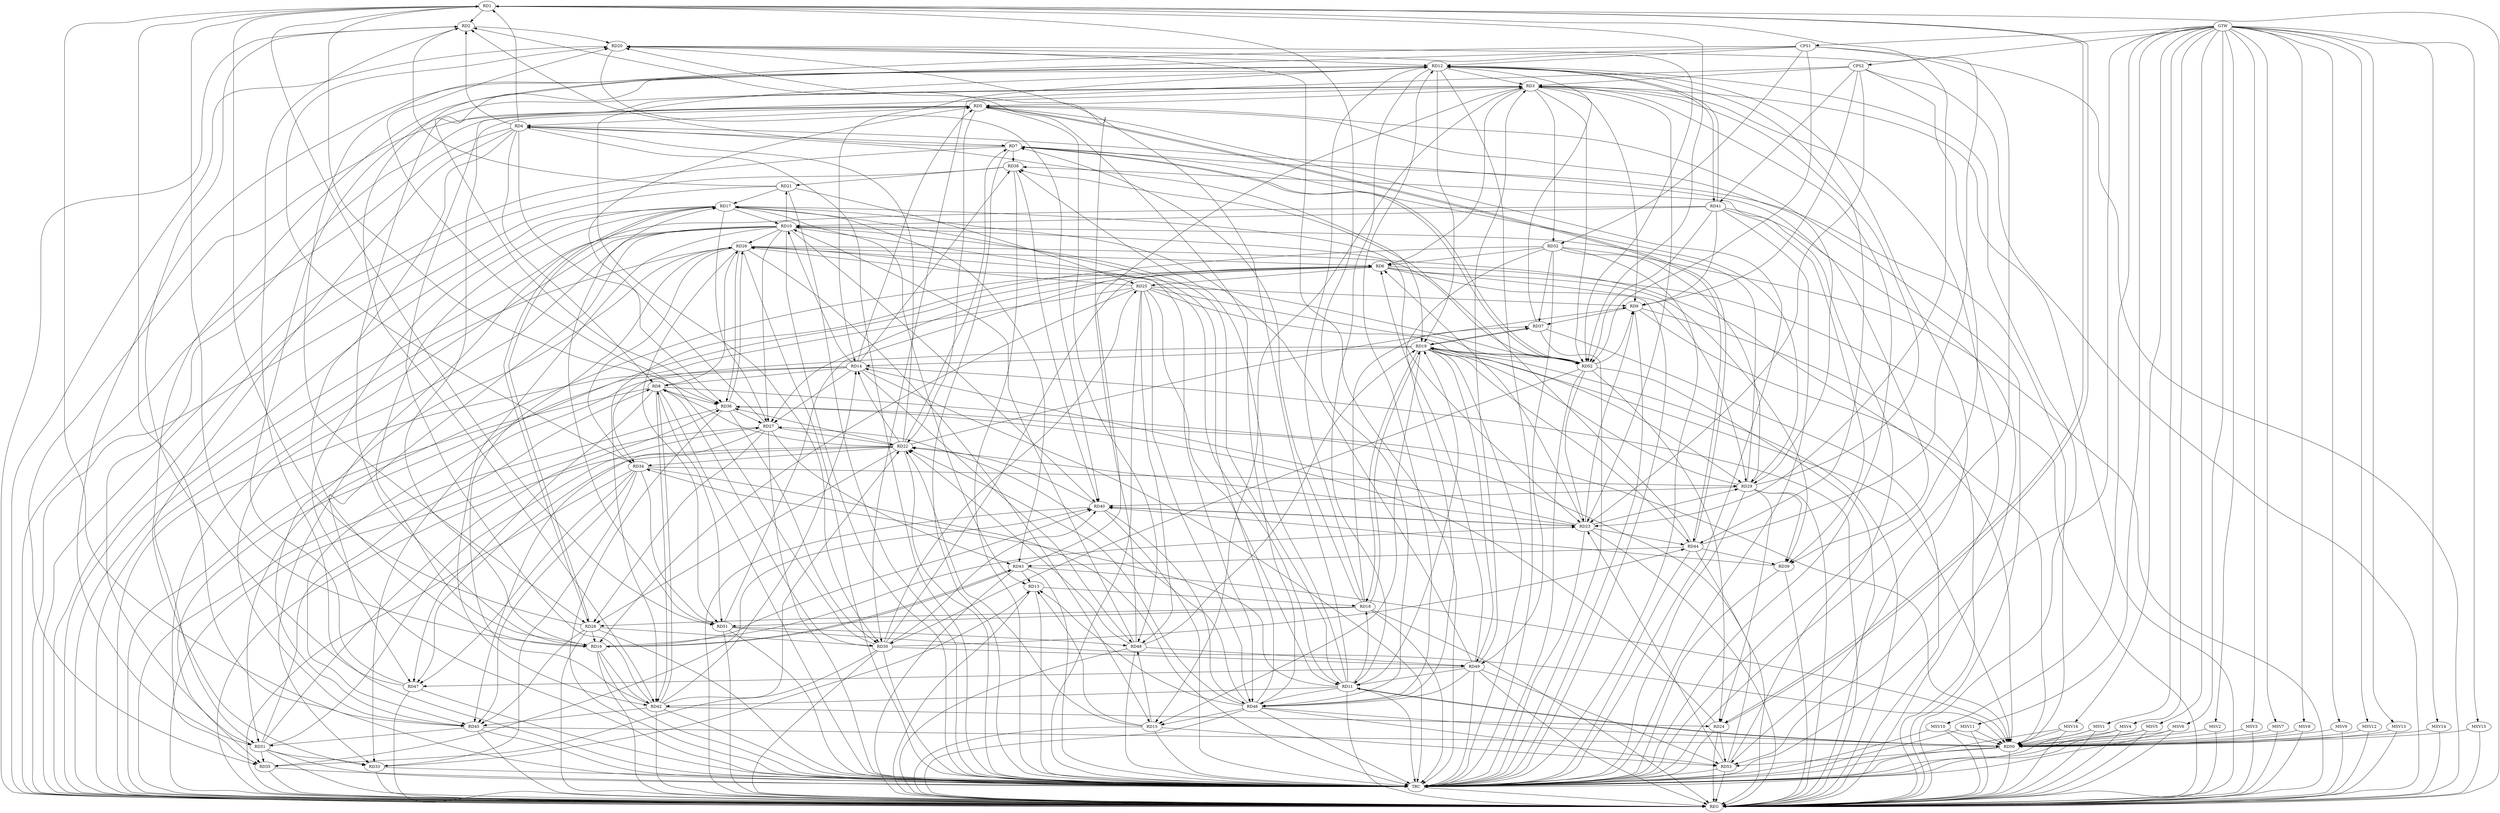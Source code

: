 strict digraph G {
  RD1 [ label="RD1" ];
  RD2 [ label="RD2" ];
  RD3 [ label="RD3" ];
  RD4 [ label="RD4" ];
  RD5 [ label="RD5" ];
  RD6 [ label="RD6" ];
  RD7 [ label="RD7" ];
  RD8 [ label="RD8" ];
  RD9 [ label="RD9" ];
  RD10 [ label="RD10" ];
  RD11 [ label="RD11" ];
  RD12 [ label="RD12" ];
  RD13 [ label="RD13" ];
  RD14 [ label="RD14" ];
  RD15 [ label="RD15" ];
  RD16 [ label="RD16" ];
  RD17 [ label="RD17" ];
  RD18 [ label="RD18" ];
  RD19 [ label="RD19" ];
  RD20 [ label="RD20" ];
  RD21 [ label="RD21" ];
  RD22 [ label="RD22" ];
  RD23 [ label="RD23" ];
  RD24 [ label="RD24" ];
  RD25 [ label="RD25" ];
  RD26 [ label="RD26" ];
  RD27 [ label="RD27" ];
  RD28 [ label="RD28" ];
  RD29 [ label="RD29" ];
  RD30 [ label="RD30" ];
  RD31 [ label="RD31" ];
  RD32 [ label="RD32" ];
  RD33 [ label="RD33" ];
  RD34 [ label="RD34" ];
  RD35 [ label="RD35" ];
  RD36 [ label="RD36" ];
  RD37 [ label="RD37" ];
  RD38 [ label="RD38" ];
  RD39 [ label="RD39" ];
  RD40 [ label="RD40" ];
  RD41 [ label="RD41" ];
  RD42 [ label="RD42" ];
  RD43 [ label="RD43" ];
  RD44 [ label="RD44" ];
  RD45 [ label="RD45" ];
  RD46 [ label="RD46" ];
  RD47 [ label="RD47" ];
  RD48 [ label="RD48" ];
  RD49 [ label="RD49" ];
  RD50 [ label="RD50" ];
  RD51 [ label="RD51" ];
  RD52 [ label="RD52" ];
  RD53 [ label="RD53" ];
  CPS1 [ label="CPS1" ];
  CPS2 [ label="CPS2" ];
  GTW [ label="GTW" ];
  REG [ label="REG" ];
  TRC [ label="TRC" ];
  MSV1 [ label="MSV1" ];
  MSV2 [ label="MSV2" ];
  MSV3 [ label="MSV3" ];
  MSV4 [ label="MSV4" ];
  MSV5 [ label="MSV5" ];
  MSV6 [ label="MSV6" ];
  MSV7 [ label="MSV7" ];
  MSV8 [ label="MSV8" ];
  MSV9 [ label="MSV9" ];
  MSV10 [ label="MSV10" ];
  MSV11 [ label="MSV11" ];
  MSV12 [ label="MSV12" ];
  MSV13 [ label="MSV13" ];
  MSV14 [ label="MSV14" ];
  MSV15 [ label="MSV15" ];
  MSV16 [ label="MSV16" ];
  RD1 -> RD2;
  RD4 -> RD1;
  RD16 -> RD1;
  RD1 -> RD23;
  RD1 -> RD24;
  RD24 -> RD1;
  RD28 -> RD1;
  RD1 -> RD36;
  RD1 -> RD45;
  RD1 -> RD46;
  RD1 -> RD51;
  RD1 -> RD52;
  RD4 -> RD2;
  RD7 -> RD2;
  RD2 -> RD20;
  RD21 -> RD2;
  RD46 -> RD2;
  RD47 -> RD2;
  RD3 -> RD5;
  RD3 -> RD6;
  RD3 -> RD9;
  RD12 -> RD3;
  RD3 -> RD15;
  RD16 -> RD3;
  RD3 -> RD23;
  RD29 -> RD3;
  RD3 -> RD32;
  RD42 -> RD3;
  RD43 -> RD3;
  RD47 -> RD3;
  RD49 -> RD3;
  RD3 -> RD52;
  RD3 -> RD53;
  RD5 -> RD4;
  RD4 -> RD7;
  RD4 -> RD8;
  RD4 -> RD16;
  RD4 -> RD19;
  RD22 -> RD4;
  RD4 -> RD31;
  RD4 -> RD36;
  RD4 -> RD39;
  RD14 -> RD5;
  RD5 -> RD16;
  RD5 -> RD22;
  RD27 -> RD5;
  RD5 -> RD29;
  RD31 -> RD5;
  RD5 -> RD35;
  RD5 -> RD44;
  RD44 -> RD5;
  RD5 -> RD48;
  RD23 -> RD6;
  RD6 -> RD25;
  RD26 -> RD6;
  RD6 -> RD27;
  RD6 -> RD29;
  RD30 -> RD6;
  RD6 -> RD31;
  RD32 -> RD6;
  RD6 -> RD39;
  RD6 -> RD45;
  RD49 -> RD6;
  RD51 -> RD6;
  RD18 -> RD7;
  RD22 -> RD7;
  RD29 -> RD7;
  RD7 -> RD38;
  RD7 -> RD50;
  RD7 -> RD52;
  RD52 -> RD7;
  RD14 -> RD8;
  RD22 -> RD8;
  RD8 -> RD26;
  RD30 -> RD8;
  RD31 -> RD8;
  RD8 -> RD36;
  RD8 -> RD42;
  RD42 -> RD8;
  RD8 -> RD47;
  RD8 -> RD50;
  RD8 -> RD51;
  RD22 -> RD9;
  RD23 -> RD9;
  RD25 -> RD9;
  RD9 -> RD37;
  RD41 -> RD9;
  RD9 -> RD50;
  RD52 -> RD9;
  RD11 -> RD10;
  RD14 -> RD10;
  RD17 -> RD10;
  RD10 -> RD21;
  RD10 -> RD26;
  RD10 -> RD27;
  RD29 -> RD10;
  RD10 -> RD35;
  RD10 -> RD40;
  RD41 -> RD10;
  RD10 -> RD42;
  RD10 -> RD45;
  RD10 -> RD46;
  RD10 -> RD47;
  RD48 -> RD10;
  RD52 -> RD10;
  RD12 -> RD11;
  RD11 -> RD18;
  RD11 -> RD19;
  RD11 -> RD20;
  RD25 -> RD11;
  RD26 -> RD11;
  RD11 -> RD34;
  RD11 -> RD38;
  RD11 -> RD42;
  RD11 -> RD46;
  RD49 -> RD11;
  RD11 -> RD50;
  RD50 -> RD11;
  RD12 -> RD14;
  RD18 -> RD12;
  RD12 -> RD19;
  RD20 -> RD12;
  RD12 -> RD30;
  RD12 -> RD31;
  RD12 -> RD33;
  RD12 -> RD36;
  RD37 -> RD12;
  RD12 -> RD41;
  RD41 -> RD12;
  RD12 -> RD44;
  RD46 -> RD12;
  RD12 -> RD53;
  RD15 -> RD13;
  RD17 -> RD13;
  RD13 -> RD18;
  RD33 -> RD13;
  RD43 -> RD13;
  RD46 -> RD13;
  RD19 -> RD14;
  RD22 -> RD14;
  RD23 -> RD14;
  RD14 -> RD27;
  RD14 -> RD33;
  RD14 -> RD35;
  RD14 -> RD38;
  RD42 -> RD14;
  RD14 -> RD48;
  RD19 -> RD15;
  RD15 -> RD22;
  RD26 -> RD15;
  RD46 -> RD15;
  RD15 -> RD48;
  RD15 -> RD53;
  RD16 -> RD17;
  RD16 -> RD23;
  RD25 -> RD16;
  RD28 -> RD16;
  RD16 -> RD40;
  RD16 -> RD42;
  RD16 -> RD43;
  RD43 -> RD16;
  RD21 -> RD17;
  RD17 -> RD23;
  RD17 -> RD27;
  RD17 -> RD28;
  RD28 -> RD17;
  RD17 -> RD43;
  RD46 -> RD17;
  RD49 -> RD17;
  RD51 -> RD17;
  RD18 -> RD19;
  RD19 -> RD18;
  RD18 -> RD28;
  RD18 -> RD37;
  RD18 -> RD51;
  RD29 -> RD19;
  RD19 -> RD34;
  RD19 -> RD37;
  RD37 -> RD19;
  RD19 -> RD44;
  RD48 -> RD19;
  RD19 -> RD49;
  RD19 -> RD50;
  RD19 -> RD52;
  RD52 -> RD19;
  RD30 -> RD20;
  RD34 -> RD20;
  RD20 -> RD40;
  RD44 -> RD20;
  RD48 -> RD20;
  RD20 -> RD52;
  RD21 -> RD25;
  RD38 -> RD21;
  RD23 -> RD22;
  RD27 -> RD22;
  RD22 -> RD28;
  RD22 -> RD34;
  RD22 -> RD36;
  RD40 -> RD22;
  RD42 -> RD22;
  RD46 -> RD22;
  RD22 -> RD47;
  RD48 -> RD22;
  RD23 -> RD29;
  RD23 -> RD40;
  RD40 -> RD23;
  RD23 -> RD44;
  RD52 -> RD23;
  RD53 -> RD23;
  RD29 -> RD24;
  RD24 -> RD36;
  RD42 -> RD24;
  RD52 -> RD24;
  RD24 -> RD53;
  RD25 -> RD26;
  RD25 -> RD29;
  RD30 -> RD25;
  RD25 -> RD46;
  RD25 -> RD48;
  RD25 -> RD52;
  RD26 -> RD34;
  RD26 -> RD36;
  RD36 -> RD26;
  RD42 -> RD26;
  RD26 -> RD45;
  RD26 -> RD50;
  RD26 -> RD51;
  RD52 -> RD26;
  RD27 -> RD28;
  RD31 -> RD27;
  RD36 -> RD27;
  RD27 -> RD43;
  RD27 -> RD45;
  RD46 -> RD27;
  RD28 -> RD30;
  RD28 -> RD45;
  RD32 -> RD29;
  RD34 -> RD29;
  RD29 -> RD39;
  RD29 -> RD40;
  RD30 -> RD35;
  RD36 -> RD30;
  RD30 -> RD40;
  RD30 -> RD44;
  RD30 -> RD49;
  RD52 -> RD30;
  RD31 -> RD33;
  RD31 -> RD35;
  RD31 -> RD36;
  RD45 -> RD31;
  RD32 -> RD37;
  RD32 -> RD42;
  RD32 -> RD46;
  RD32 -> RD49;
  RD34 -> RD33;
  RD41 -> RD33;
  RD34 -> RD45;
  RD34 -> RD47;
  RD34 -> RD51;
  RD35 -> RD40;
  RD53 -> RD36;
  RD38 -> RD40;
  RD44 -> RD38;
  RD53 -> RD38;
  RD39 -> RD40;
  RD41 -> RD39;
  RD44 -> RD39;
  RD40 -> RD46;
  RD41 -> RD52;
  RD42 -> RD45;
  RD44 -> RD43;
  RD43 -> RD50;
  RD45 -> RD50;
  RD49 -> RD46;
  RD46 -> RD50;
  RD46 -> RD53;
  RD49 -> RD47;
  RD48 -> RD49;
  RD51 -> RD48;
  RD49 -> RD53;
  RD51 -> RD50;
  RD50 -> RD53;
  CPS1 -> RD12;
  CPS1 -> RD32;
  CPS1 -> RD42;
  CPS1 -> RD28;
  CPS1 -> RD52;
  CPS2 -> RD3;
  CPS2 -> RD9;
  CPS2 -> RD23;
  CPS2 -> RD41;
  CPS2 -> RD30;
  GTW -> CPS1;
  GTW -> CPS2;
  RD1 -> REG;
  RD2 -> REG;
  RD3 -> REG;
  RD4 -> REG;
  RD5 -> REG;
  RD6 -> REG;
  RD7 -> REG;
  RD8 -> REG;
  RD9 -> REG;
  RD10 -> REG;
  RD11 -> REG;
  RD12 -> REG;
  RD13 -> REG;
  RD14 -> REG;
  RD15 -> REG;
  RD16 -> REG;
  RD17 -> REG;
  RD18 -> REG;
  RD19 -> REG;
  RD20 -> REG;
  RD21 -> REG;
  RD22 -> REG;
  RD23 -> REG;
  RD24 -> REG;
  RD25 -> REG;
  RD26 -> REG;
  RD27 -> REG;
  RD28 -> REG;
  RD29 -> REG;
  RD30 -> REG;
  RD31 -> REG;
  RD32 -> REG;
  RD33 -> REG;
  RD34 -> REG;
  RD35 -> REG;
  RD36 -> REG;
  RD37 -> REG;
  RD38 -> REG;
  RD39 -> REG;
  RD40 -> REG;
  RD41 -> REG;
  RD42 -> REG;
  RD43 -> REG;
  RD44 -> REG;
  RD45 -> REG;
  RD46 -> REG;
  RD47 -> REG;
  RD48 -> REG;
  RD49 -> REG;
  RD50 -> REG;
  RD51 -> REG;
  RD52 -> REG;
  RD53 -> REG;
  CPS1 -> REG;
  CPS2 -> REG;
  RD1 -> TRC;
  RD2 -> TRC;
  RD3 -> TRC;
  RD4 -> TRC;
  RD5 -> TRC;
  RD6 -> TRC;
  RD7 -> TRC;
  RD8 -> TRC;
  RD9 -> TRC;
  RD10 -> TRC;
  RD11 -> TRC;
  RD12 -> TRC;
  RD13 -> TRC;
  RD14 -> TRC;
  RD15 -> TRC;
  RD16 -> TRC;
  RD17 -> TRC;
  RD18 -> TRC;
  RD19 -> TRC;
  RD20 -> TRC;
  RD21 -> TRC;
  RD22 -> TRC;
  RD23 -> TRC;
  RD24 -> TRC;
  RD25 -> TRC;
  RD26 -> TRC;
  RD27 -> TRC;
  RD28 -> TRC;
  RD29 -> TRC;
  RD30 -> TRC;
  RD31 -> TRC;
  RD32 -> TRC;
  RD33 -> TRC;
  RD34 -> TRC;
  RD35 -> TRC;
  RD36 -> TRC;
  RD37 -> TRC;
  RD38 -> TRC;
  RD39 -> TRC;
  RD40 -> TRC;
  RD41 -> TRC;
  RD42 -> TRC;
  RD43 -> TRC;
  RD44 -> TRC;
  RD45 -> TRC;
  RD46 -> TRC;
  RD47 -> TRC;
  RD48 -> TRC;
  RD49 -> TRC;
  RD50 -> TRC;
  RD51 -> TRC;
  RD52 -> TRC;
  RD53 -> TRC;
  CPS1 -> TRC;
  CPS2 -> TRC;
  GTW -> TRC;
  TRC -> REG;
  MSV1 -> RD50;
  GTW -> MSV1;
  MSV1 -> REG;
  MSV1 -> TRC;
  MSV2 -> RD50;
  MSV3 -> RD50;
  MSV4 -> RD50;
  GTW -> MSV2;
  MSV2 -> REG;
  GTW -> MSV3;
  MSV3 -> REG;
  GTW -> MSV4;
  MSV4 -> REG;
  MSV4 -> TRC;
  MSV5 -> RD50;
  MSV6 -> RD50;
  MSV7 -> RD50;
  GTW -> MSV5;
  MSV5 -> REG;
  MSV5 -> TRC;
  GTW -> MSV6;
  MSV6 -> REG;
  MSV6 -> TRC;
  GTW -> MSV7;
  MSV7 -> REG;
  MSV8 -> RD50;
  GTW -> MSV8;
  MSV8 -> REG;
  MSV9 -> RD50;
  MSV10 -> RD50;
  GTW -> MSV9;
  MSV9 -> REG;
  GTW -> MSV10;
  MSV10 -> REG;
  MSV10 -> TRC;
  MSV11 -> RD50;
  MSV12 -> RD50;
  MSV13 -> RD50;
  GTW -> MSV11;
  MSV11 -> REG;
  MSV11 -> TRC;
  GTW -> MSV12;
  MSV12 -> REG;
  GTW -> MSV13;
  MSV13 -> REG;
  MSV14 -> RD50;
  MSV15 -> RD50;
  GTW -> MSV14;
  MSV14 -> REG;
  GTW -> MSV15;
  MSV15 -> REG;
  MSV16 -> RD50;
  GTW -> MSV16;
  MSV16 -> REG;
  MSV16 -> TRC;
}
